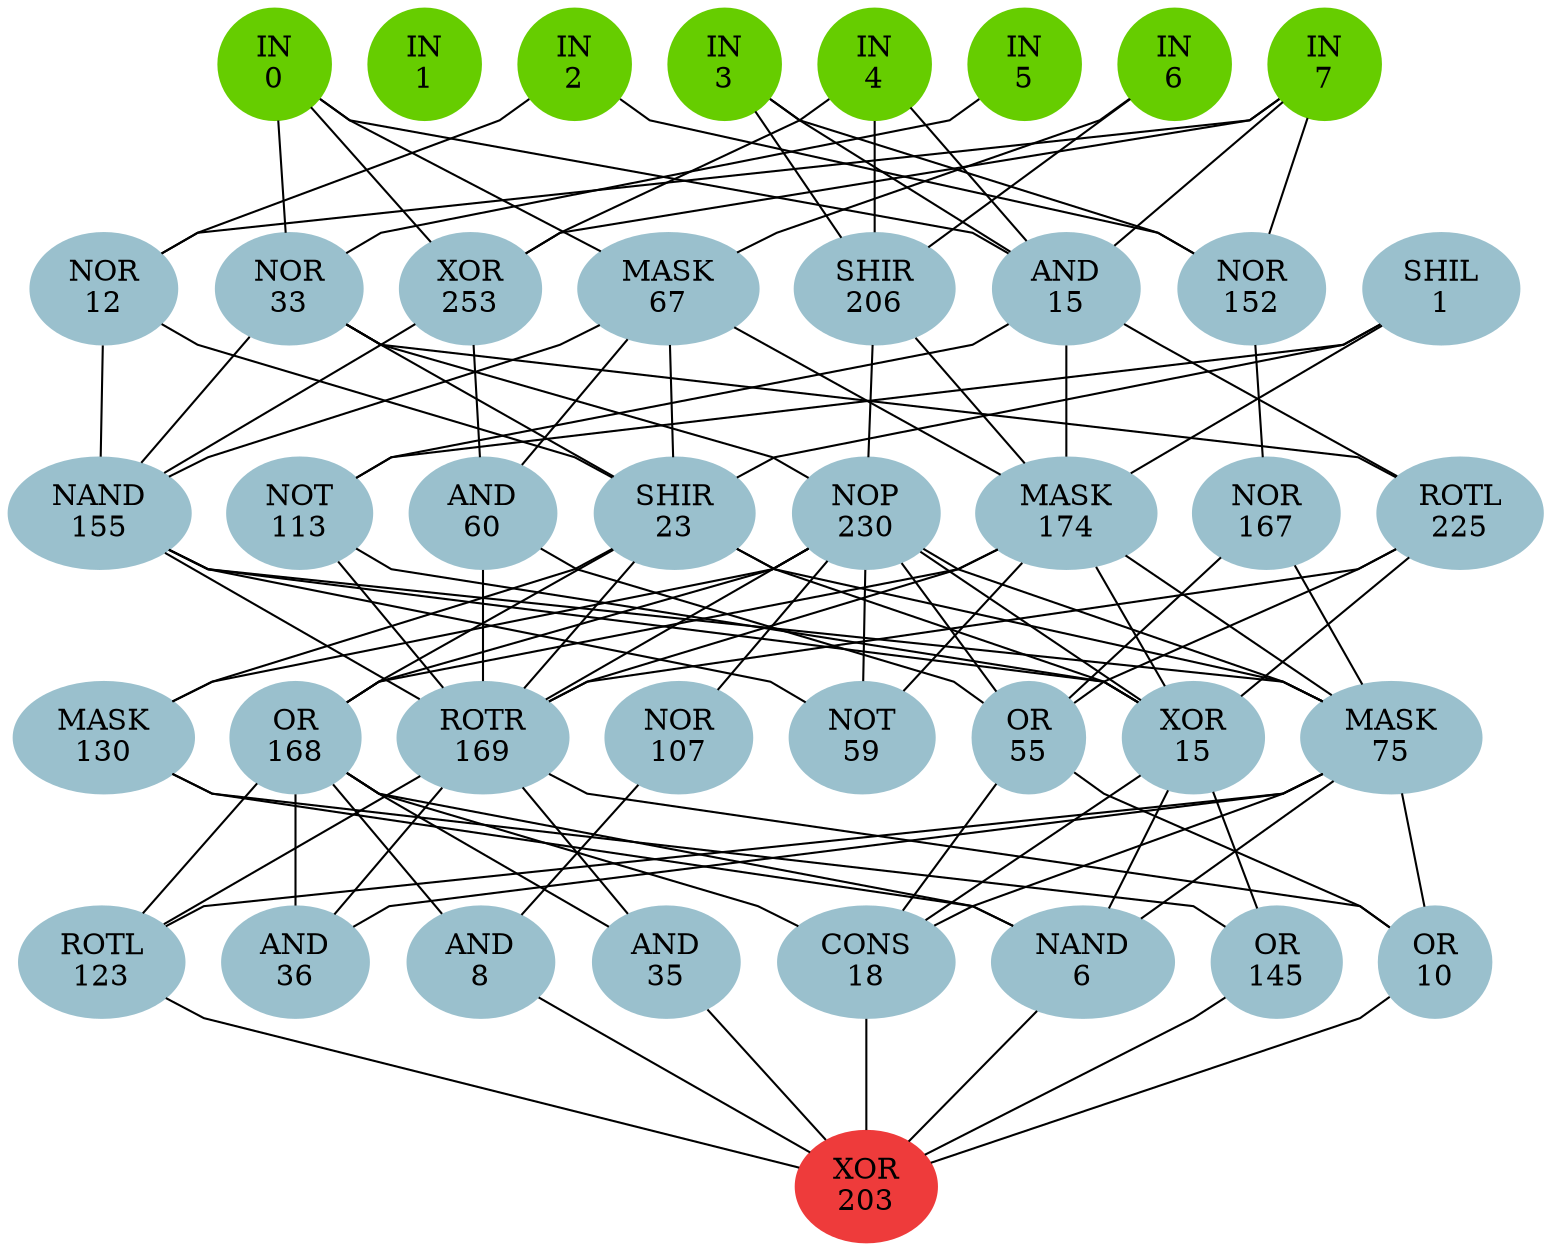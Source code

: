 graph EACircuit {
rankdir=BT;
ranksep=0.75;
ordering=out;
splines=polyline;
node [style=filled, color=lightblue2];

{ rank=same;
node [color=chartreuse3];
"-1_0"[label="IN\n0"];
node [color=chartreuse3];
"-1_1"[label="IN\n1"];
node [color=chartreuse3];
"-1_2"[label="IN\n2"];
node [color=chartreuse3];
"-1_3"[label="IN\n3"];
node [color=chartreuse3];
"-1_4"[label="IN\n4"];
node [color=chartreuse3];
"-1_5"[label="IN\n5"];
node [color=chartreuse3];
"-1_6"[label="IN\n6"];
node [color=chartreuse3];
"-1_7"[label="IN\n7"];
}
{ rank=same;
node [color=lightblue3];
"0_0"[label="NOR\n12"];
node [color=lightblue3];
"0_1"[label="NOR\n33"];
node [color=lightblue3];
"0_2"[label="XOR\n253"];
node [color=lightblue3];
"0_3"[label="MASK\n67"];
node [color=lightblue3];
"0_4"[label="SHIR\n206"];
node [color=lightblue3];
"0_5"[label="AND\n15"];
node [color=lightblue3];
"0_6"[label="NOR\n152"];
node [color=lightblue3];
"0_7"[label="SHIL\n1"];
}
{ rank=same;
node [color=lightblue3];
"1_0"[label="NAND\n155"];
node [color=lightblue3];
"1_1"[label="NOT\n113"];
node [color=lightblue3];
"1_2"[label="AND\n60"];
node [color=lightblue3];
"1_3"[label="SHIR\n23"];
node [color=lightblue3];
"1_4"[label="NOP\n230"];
node [color=lightblue3];
"1_5"[label="MASK\n174"];
node [color=lightblue3];
"1_6"[label="NOR\n167"];
node [color=lightblue3];
"1_7"[label="ROTL\n225"];
}
{ rank=same;
node [color=lightblue3];
"2_0"[label="MASK\n130"];
node [color=lightblue3];
"2_1"[label="OR\n168"];
node [color=lightblue3];
"2_2"[label="ROTR\n169"];
node [color=lightblue3];
"2_3"[label="NOR\n107"];
node [color=lightblue3];
"2_4"[label="NOT\n59"];
node [color=lightblue3];
"2_5"[label="OR\n55"];
node [color=lightblue3];
"2_6"[label="XOR\n15"];
node [color=lightblue3];
"2_7"[label="MASK\n75"];
}
{ rank=same;
node [color=lightblue3];
"3_0"[label="ROTL\n123"];
node [color=lightblue3];
"3_1"[label="AND\n36"];
node [color=lightblue3];
"3_2"[label="AND\n8"];
node [color=lightblue3];
"3_3"[label="AND\n35"];
node [color=lightblue3];
"3_4"[label="CONS\n18"];
node [color=lightblue3];
"3_5"[label="NAND\n6"];
node [color=lightblue3];
"3_6"[label="OR\n145"];
node [color=lightblue3];
"3_7"[label="OR\n10"];
}
{ rank=same;
node [color=brown2];
"4_0"[label="XOR\n203"];
}
edge[style=invis];
"-1_0" -- "-1_1" -- "-1_2" -- "-1_3" -- "-1_4" -- "-1_5" -- "-1_6" -- "-1_7";
"0_0" -- "0_1" -- "0_2" -- "0_3" -- "0_4" -- "0_5" -- "0_6" -- "0_7";
"1_0" -- "1_1" -- "1_2" -- "1_3" -- "1_4" -- "1_5" -- "1_6" -- "1_7";
"2_0" -- "2_1" -- "2_2" -- "2_3" -- "2_4" -- "2_5" -- "2_6" -- "2_7";
"3_0" -- "3_1" -- "3_2" -- "3_3" -- "3_4" -- "3_5" -- "3_6" -- "3_7";
"4_0" -- "4_0";
edge[style=solid];
"0_0" -- "-1_2";
"0_0" -- "-1_7";
"0_1" -- "-1_0";
"0_1" -- "-1_5";
"0_2" -- "-1_0";
"0_2" -- "-1_4";
"0_2" -- "-1_7";
"0_3" -- "-1_0";
"0_3" -- "-1_6";
"0_4" -- "-1_3";
"0_4" -- "-1_4";
"0_4" -- "-1_6";
"0_5" -- "-1_0";
"0_5" -- "-1_3";
"0_5" -- "-1_4";
"0_5" -- "-1_7";
"0_6" -- "-1_2";
"0_6" -- "-1_3";
"0_6" -- "-1_7";
"1_0" -- "0_0";
"1_0" -- "0_1";
"1_0" -- "0_2";
"1_0" -- "0_3";
"1_1" -- "0_5";
"1_1" -- "0_7";
"1_2" -- "0_2";
"1_2" -- "0_3";
"1_3" -- "0_0";
"1_3" -- "0_1";
"1_3" -- "0_3";
"1_3" -- "0_7";
"1_4" -- "0_1";
"1_4" -- "0_4";
"1_5" -- "0_3";
"1_5" -- "0_4";
"1_5" -- "0_5";
"1_5" -- "0_7";
"1_6" -- "0_6";
"1_7" -- "0_1";
"1_7" -- "0_5";
"2_0" -- "1_3";
"2_0" -- "1_4";
"2_1" -- "1_3";
"2_1" -- "1_4";
"2_1" -- "1_5";
"2_2" -- "1_0";
"2_2" -- "1_1";
"2_2" -- "1_2";
"2_2" -- "1_3";
"2_2" -- "1_4";
"2_2" -- "1_5";
"2_2" -- "1_7";
"2_3" -- "1_4";
"2_4" -- "1_0";
"2_4" -- "1_4";
"2_4" -- "1_5";
"2_5" -- "1_2";
"2_5" -- "1_4";
"2_5" -- "1_6";
"2_5" -- "1_7";
"2_6" -- "1_0";
"2_6" -- "1_1";
"2_6" -- "1_3";
"2_6" -- "1_4";
"2_6" -- "1_5";
"2_6" -- "1_7";
"2_7" -- "1_0";
"2_7" -- "1_3";
"2_7" -- "1_4";
"2_7" -- "1_5";
"2_7" -- "1_6";
"3_0" -- "2_1";
"3_0" -- "2_2";
"3_0" -- "2_7";
"3_1" -- "2_1";
"3_1" -- "2_2";
"3_1" -- "2_7";
"3_2" -- "2_1";
"3_2" -- "2_3";
"3_3" -- "2_1";
"3_3" -- "2_2";
"3_4" -- "2_1";
"3_4" -- "2_5";
"3_4" -- "2_6";
"3_4" -- "2_7";
"3_5" -- "2_0";
"3_5" -- "2_1";
"3_5" -- "2_6";
"3_5" -- "2_7";
"3_6" -- "2_0";
"3_6" -- "2_6";
"3_7" -- "2_2";
"3_7" -- "2_5";
"3_7" -- "2_7";
"4_0" -- "3_0";
"4_0" -- "3_2";
"4_0" -- "3_3";
"4_0" -- "3_4";
"4_0" -- "3_5";
"4_0" -- "3_6";
"4_0" -- "3_7";
}